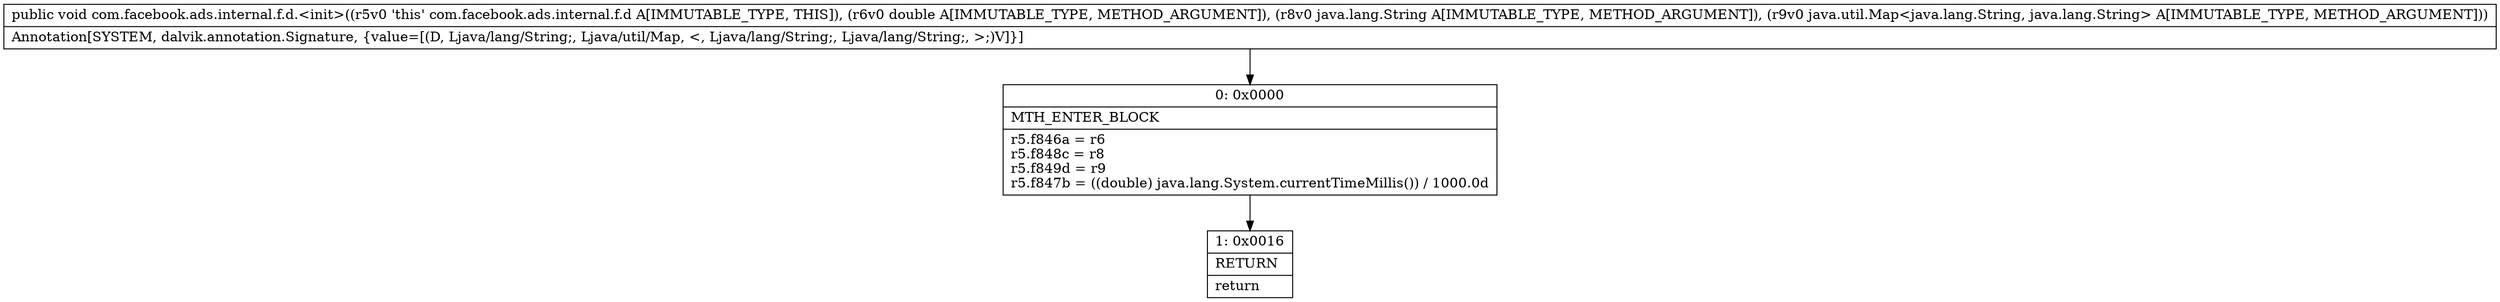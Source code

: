 digraph "CFG forcom.facebook.ads.internal.f.d.\<init\>(DLjava\/lang\/String;Ljava\/util\/Map;)V" {
Node_0 [shape=record,label="{0\:\ 0x0000|MTH_ENTER_BLOCK\l|r5.f846a = r6\lr5.f848c = r8\lr5.f849d = r9\lr5.f847b = ((double) java.lang.System.currentTimeMillis()) \/ 1000.0d\l}"];
Node_1 [shape=record,label="{1\:\ 0x0016|RETURN\l|return\l}"];
MethodNode[shape=record,label="{public void com.facebook.ads.internal.f.d.\<init\>((r5v0 'this' com.facebook.ads.internal.f.d A[IMMUTABLE_TYPE, THIS]), (r6v0 double A[IMMUTABLE_TYPE, METHOD_ARGUMENT]), (r8v0 java.lang.String A[IMMUTABLE_TYPE, METHOD_ARGUMENT]), (r9v0 java.util.Map\<java.lang.String, java.lang.String\> A[IMMUTABLE_TYPE, METHOD_ARGUMENT]))  | Annotation[SYSTEM, dalvik.annotation.Signature, \{value=[(D, Ljava\/lang\/String;, Ljava\/util\/Map, \<, Ljava\/lang\/String;, Ljava\/lang\/String;, \>;)V]\}]\l}"];
MethodNode -> Node_0;
Node_0 -> Node_1;
}

